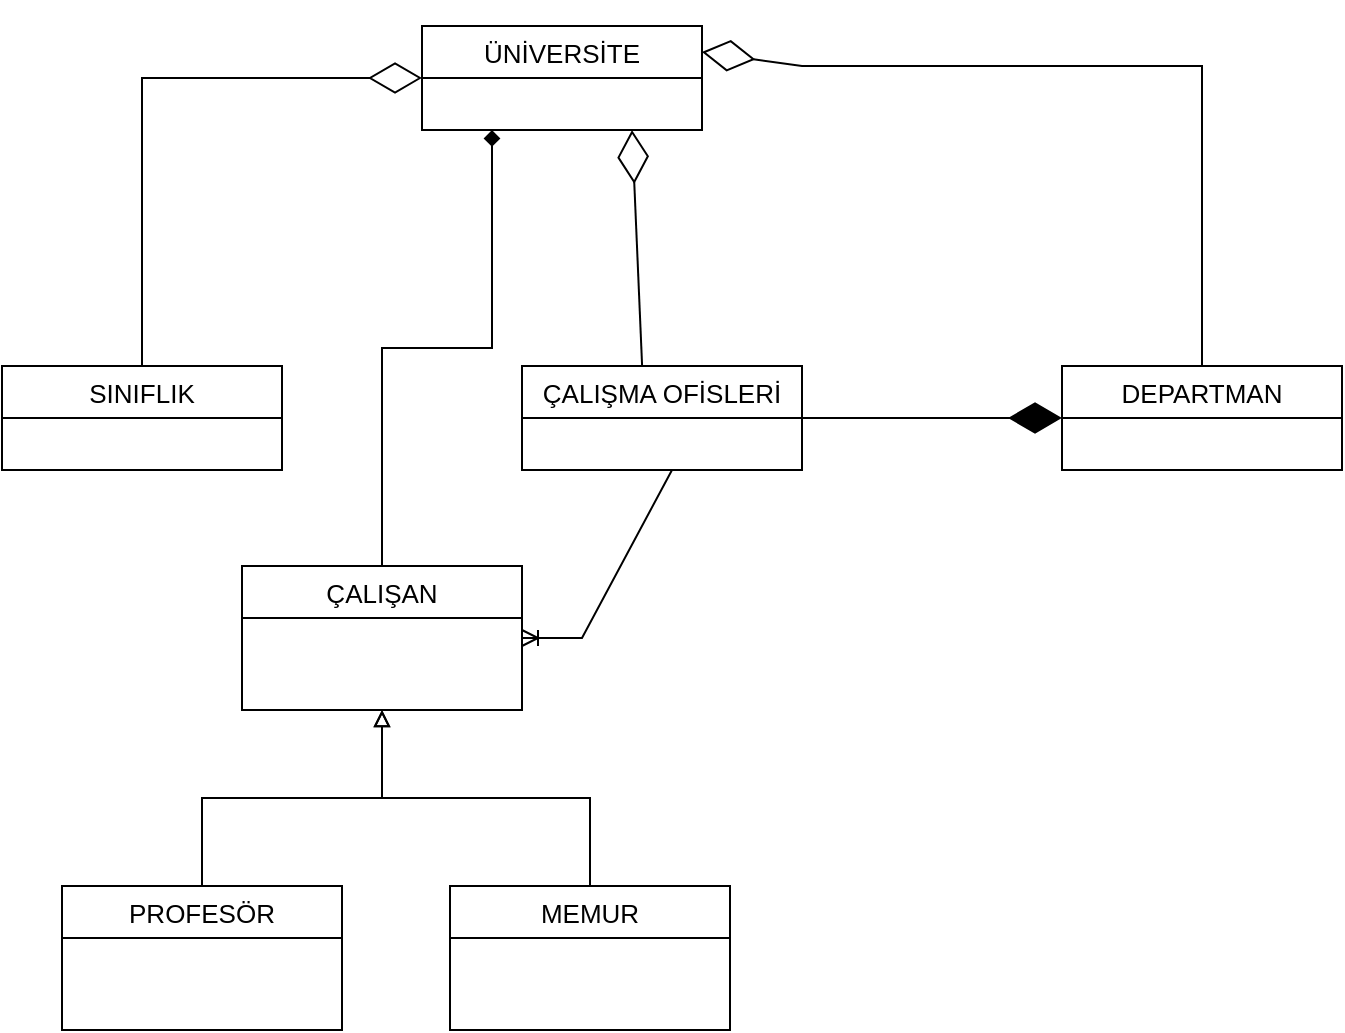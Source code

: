 <mxfile version="15.7.0" type="github">
  <diagram id="6GlhIi36pHuU6BNuEG-N" name="Page-1">
    <mxGraphModel dx="1422" dy="762" grid="1" gridSize="10" guides="1" tooltips="1" connect="1" arrows="1" fold="1" page="1" pageScale="1" pageWidth="827" pageHeight="1169" math="0" shadow="0">
      <root>
        <mxCell id="0" />
        <mxCell id="1" parent="0" />
        <mxCell id="z56VFkIQ4784ekXEa7U3-11" value="ÜNİVERSİTE" style="swimlane;fontStyle=0;childLayout=stackLayout;horizontal=1;startSize=26;fillColor=none;horizontalStack=0;resizeParent=1;resizeParentMax=0;resizeLast=0;collapsible=1;marginBottom=0;fontSize=13;verticalAlign=middle;" vertex="1" parent="1">
          <mxGeometry x="330" y="30" width="140" height="52" as="geometry" />
        </mxCell>
        <mxCell id="z56VFkIQ4784ekXEa7U3-15" value="SINIFLIK" style="swimlane;fontStyle=0;childLayout=stackLayout;horizontal=1;startSize=26;fillColor=none;horizontalStack=0;resizeParent=1;resizeParentMax=0;resizeLast=0;collapsible=1;marginBottom=0;fontSize=13;verticalAlign=middle;" vertex="1" parent="1">
          <mxGeometry x="120" y="200" width="140" height="52" as="geometry" />
        </mxCell>
        <mxCell id="z56VFkIQ4784ekXEa7U3-16" value="ÇALIŞMA OFİSLERİ" style="swimlane;fontStyle=0;childLayout=stackLayout;horizontal=1;startSize=26;fillColor=none;horizontalStack=0;resizeParent=1;resizeParentMax=0;resizeLast=0;collapsible=1;marginBottom=0;fontSize=13;verticalAlign=middle;" vertex="1" parent="1">
          <mxGeometry x="380" y="200" width="140" height="52" as="geometry" />
        </mxCell>
        <mxCell id="z56VFkIQ4784ekXEa7U3-18" value="DEPARTMAN" style="swimlane;fontStyle=0;childLayout=stackLayout;horizontal=1;startSize=26;fillColor=none;horizontalStack=0;resizeParent=1;resizeParentMax=0;resizeLast=0;collapsible=1;marginBottom=0;fontSize=13;verticalAlign=middle;" vertex="1" parent="1">
          <mxGeometry x="650" y="200" width="140" height="52" as="geometry" />
        </mxCell>
        <mxCell id="z56VFkIQ4784ekXEa7U3-19" value="" style="endArrow=diamondThin;endFill=0;endSize=24;html=1;rounded=0;fontSize=13;exitX=0.5;exitY=0;exitDx=0;exitDy=0;entryX=0;entryY=0.5;entryDx=0;entryDy=0;" edge="1" parent="1" source="z56VFkIQ4784ekXEa7U3-15" target="z56VFkIQ4784ekXEa7U3-11">
          <mxGeometry width="160" relative="1" as="geometry">
            <mxPoint x="210" y="330" as="sourcePoint" />
            <mxPoint x="370" y="330" as="targetPoint" />
            <Array as="points">
              <mxPoint x="190" y="56" />
            </Array>
          </mxGeometry>
        </mxCell>
        <mxCell id="z56VFkIQ4784ekXEa7U3-20" value="" style="endArrow=diamondThin;endFill=0;endSize=24;html=1;rounded=0;fontSize=13;exitX=0.429;exitY=0;exitDx=0;exitDy=0;exitPerimeter=0;entryX=0.75;entryY=1;entryDx=0;entryDy=0;" edge="1" parent="1" source="z56VFkIQ4784ekXEa7U3-16" target="z56VFkIQ4784ekXEa7U3-11">
          <mxGeometry width="160" relative="1" as="geometry">
            <mxPoint x="210" y="330" as="sourcePoint" />
            <mxPoint x="410" y="110" as="targetPoint" />
          </mxGeometry>
        </mxCell>
        <mxCell id="z56VFkIQ4784ekXEa7U3-21" value="" style="endArrow=diamondThin;endFill=0;endSize=24;html=1;rounded=0;fontSize=13;exitX=0.5;exitY=0;exitDx=0;exitDy=0;entryX=1;entryY=0.25;entryDx=0;entryDy=0;" edge="1" parent="1" source="z56VFkIQ4784ekXEa7U3-18" target="z56VFkIQ4784ekXEa7U3-11">
          <mxGeometry width="160" relative="1" as="geometry">
            <mxPoint x="210" y="330" as="sourcePoint" />
            <mxPoint x="480" y="50" as="targetPoint" />
            <Array as="points">
              <mxPoint x="720" y="50" />
              <mxPoint x="630" y="50" />
              <mxPoint x="520" y="50" />
            </Array>
          </mxGeometry>
        </mxCell>
        <mxCell id="z56VFkIQ4784ekXEa7U3-22" value="" style="endArrow=diamondThin;endFill=1;endSize=24;html=1;rounded=0;fontSize=13;exitX=1;exitY=0.5;exitDx=0;exitDy=0;entryX=0;entryY=0.5;entryDx=0;entryDy=0;" edge="1" parent="1" source="z56VFkIQ4784ekXEa7U3-16" target="z56VFkIQ4784ekXEa7U3-18">
          <mxGeometry width="160" relative="1" as="geometry">
            <mxPoint x="210" y="330" as="sourcePoint" />
            <mxPoint x="370" y="330" as="targetPoint" />
          </mxGeometry>
        </mxCell>
        <mxCell id="z56VFkIQ4784ekXEa7U3-28" style="edgeStyle=orthogonalEdgeStyle;rounded=0;orthogonalLoop=1;jettySize=auto;html=1;entryX=0.25;entryY=1;entryDx=0;entryDy=0;fontSize=13;endArrow=diamond;endFill=1;" edge="1" parent="1" source="z56VFkIQ4784ekXEa7U3-27" target="z56VFkIQ4784ekXEa7U3-11">
          <mxGeometry relative="1" as="geometry" />
        </mxCell>
        <mxCell id="z56VFkIQ4784ekXEa7U3-27" value="ÇALIŞAN" style="swimlane;fontStyle=0;childLayout=stackLayout;horizontal=1;startSize=26;fillColor=none;horizontalStack=0;resizeParent=1;resizeParentMax=0;resizeLast=0;collapsible=1;marginBottom=0;fontSize=13;verticalAlign=middle;" vertex="1" parent="1">
          <mxGeometry x="240" y="300" width="140" height="72" as="geometry" />
        </mxCell>
        <mxCell id="z56VFkIQ4784ekXEa7U3-39" style="edgeStyle=orthogonalEdgeStyle;rounded=0;orthogonalLoop=1;jettySize=auto;html=1;entryX=0.5;entryY=1;entryDx=0;entryDy=0;fontSize=13;endArrow=block;endFill=0;" edge="1" parent="1" source="z56VFkIQ4784ekXEa7U3-37" target="z56VFkIQ4784ekXEa7U3-27">
          <mxGeometry relative="1" as="geometry" />
        </mxCell>
        <mxCell id="z56VFkIQ4784ekXEa7U3-37" value="PROFESÖR" style="swimlane;fontStyle=0;childLayout=stackLayout;horizontal=1;startSize=26;fillColor=none;horizontalStack=0;resizeParent=1;resizeParentMax=0;resizeLast=0;collapsible=1;marginBottom=0;fontSize=13;verticalAlign=middle;" vertex="1" parent="1">
          <mxGeometry x="150" y="460" width="140" height="72" as="geometry" />
        </mxCell>
        <mxCell id="z56VFkIQ4784ekXEa7U3-40" style="edgeStyle=orthogonalEdgeStyle;rounded=0;orthogonalLoop=1;jettySize=auto;html=1;entryX=0.5;entryY=1;entryDx=0;entryDy=0;fontSize=13;endArrow=block;endFill=0;" edge="1" parent="1" source="z56VFkIQ4784ekXEa7U3-38" target="z56VFkIQ4784ekXEa7U3-27">
          <mxGeometry relative="1" as="geometry" />
        </mxCell>
        <mxCell id="z56VFkIQ4784ekXEa7U3-38" value="MEMUR" style="swimlane;fontStyle=0;childLayout=stackLayout;horizontal=1;startSize=26;fillColor=none;horizontalStack=0;resizeParent=1;resizeParentMax=0;resizeLast=0;collapsible=1;marginBottom=0;fontSize=13;verticalAlign=middle;" vertex="1" parent="1">
          <mxGeometry x="344" y="460" width="140" height="72" as="geometry" />
        </mxCell>
        <mxCell id="z56VFkIQ4784ekXEa7U3-42" value="" style="edgeStyle=entityRelationEdgeStyle;fontSize=12;html=1;endArrow=ERoneToMany;rounded=0;entryX=1;entryY=0.5;entryDx=0;entryDy=0;exitX=0.75;exitY=1;exitDx=0;exitDy=0;" edge="1" parent="1" source="z56VFkIQ4784ekXEa7U3-16" target="z56VFkIQ4784ekXEa7U3-27">
          <mxGeometry width="100" height="100" relative="1" as="geometry">
            <mxPoint x="440" y="250" as="sourcePoint" />
            <mxPoint x="740" y="410" as="targetPoint" />
          </mxGeometry>
        </mxCell>
      </root>
    </mxGraphModel>
  </diagram>
</mxfile>
